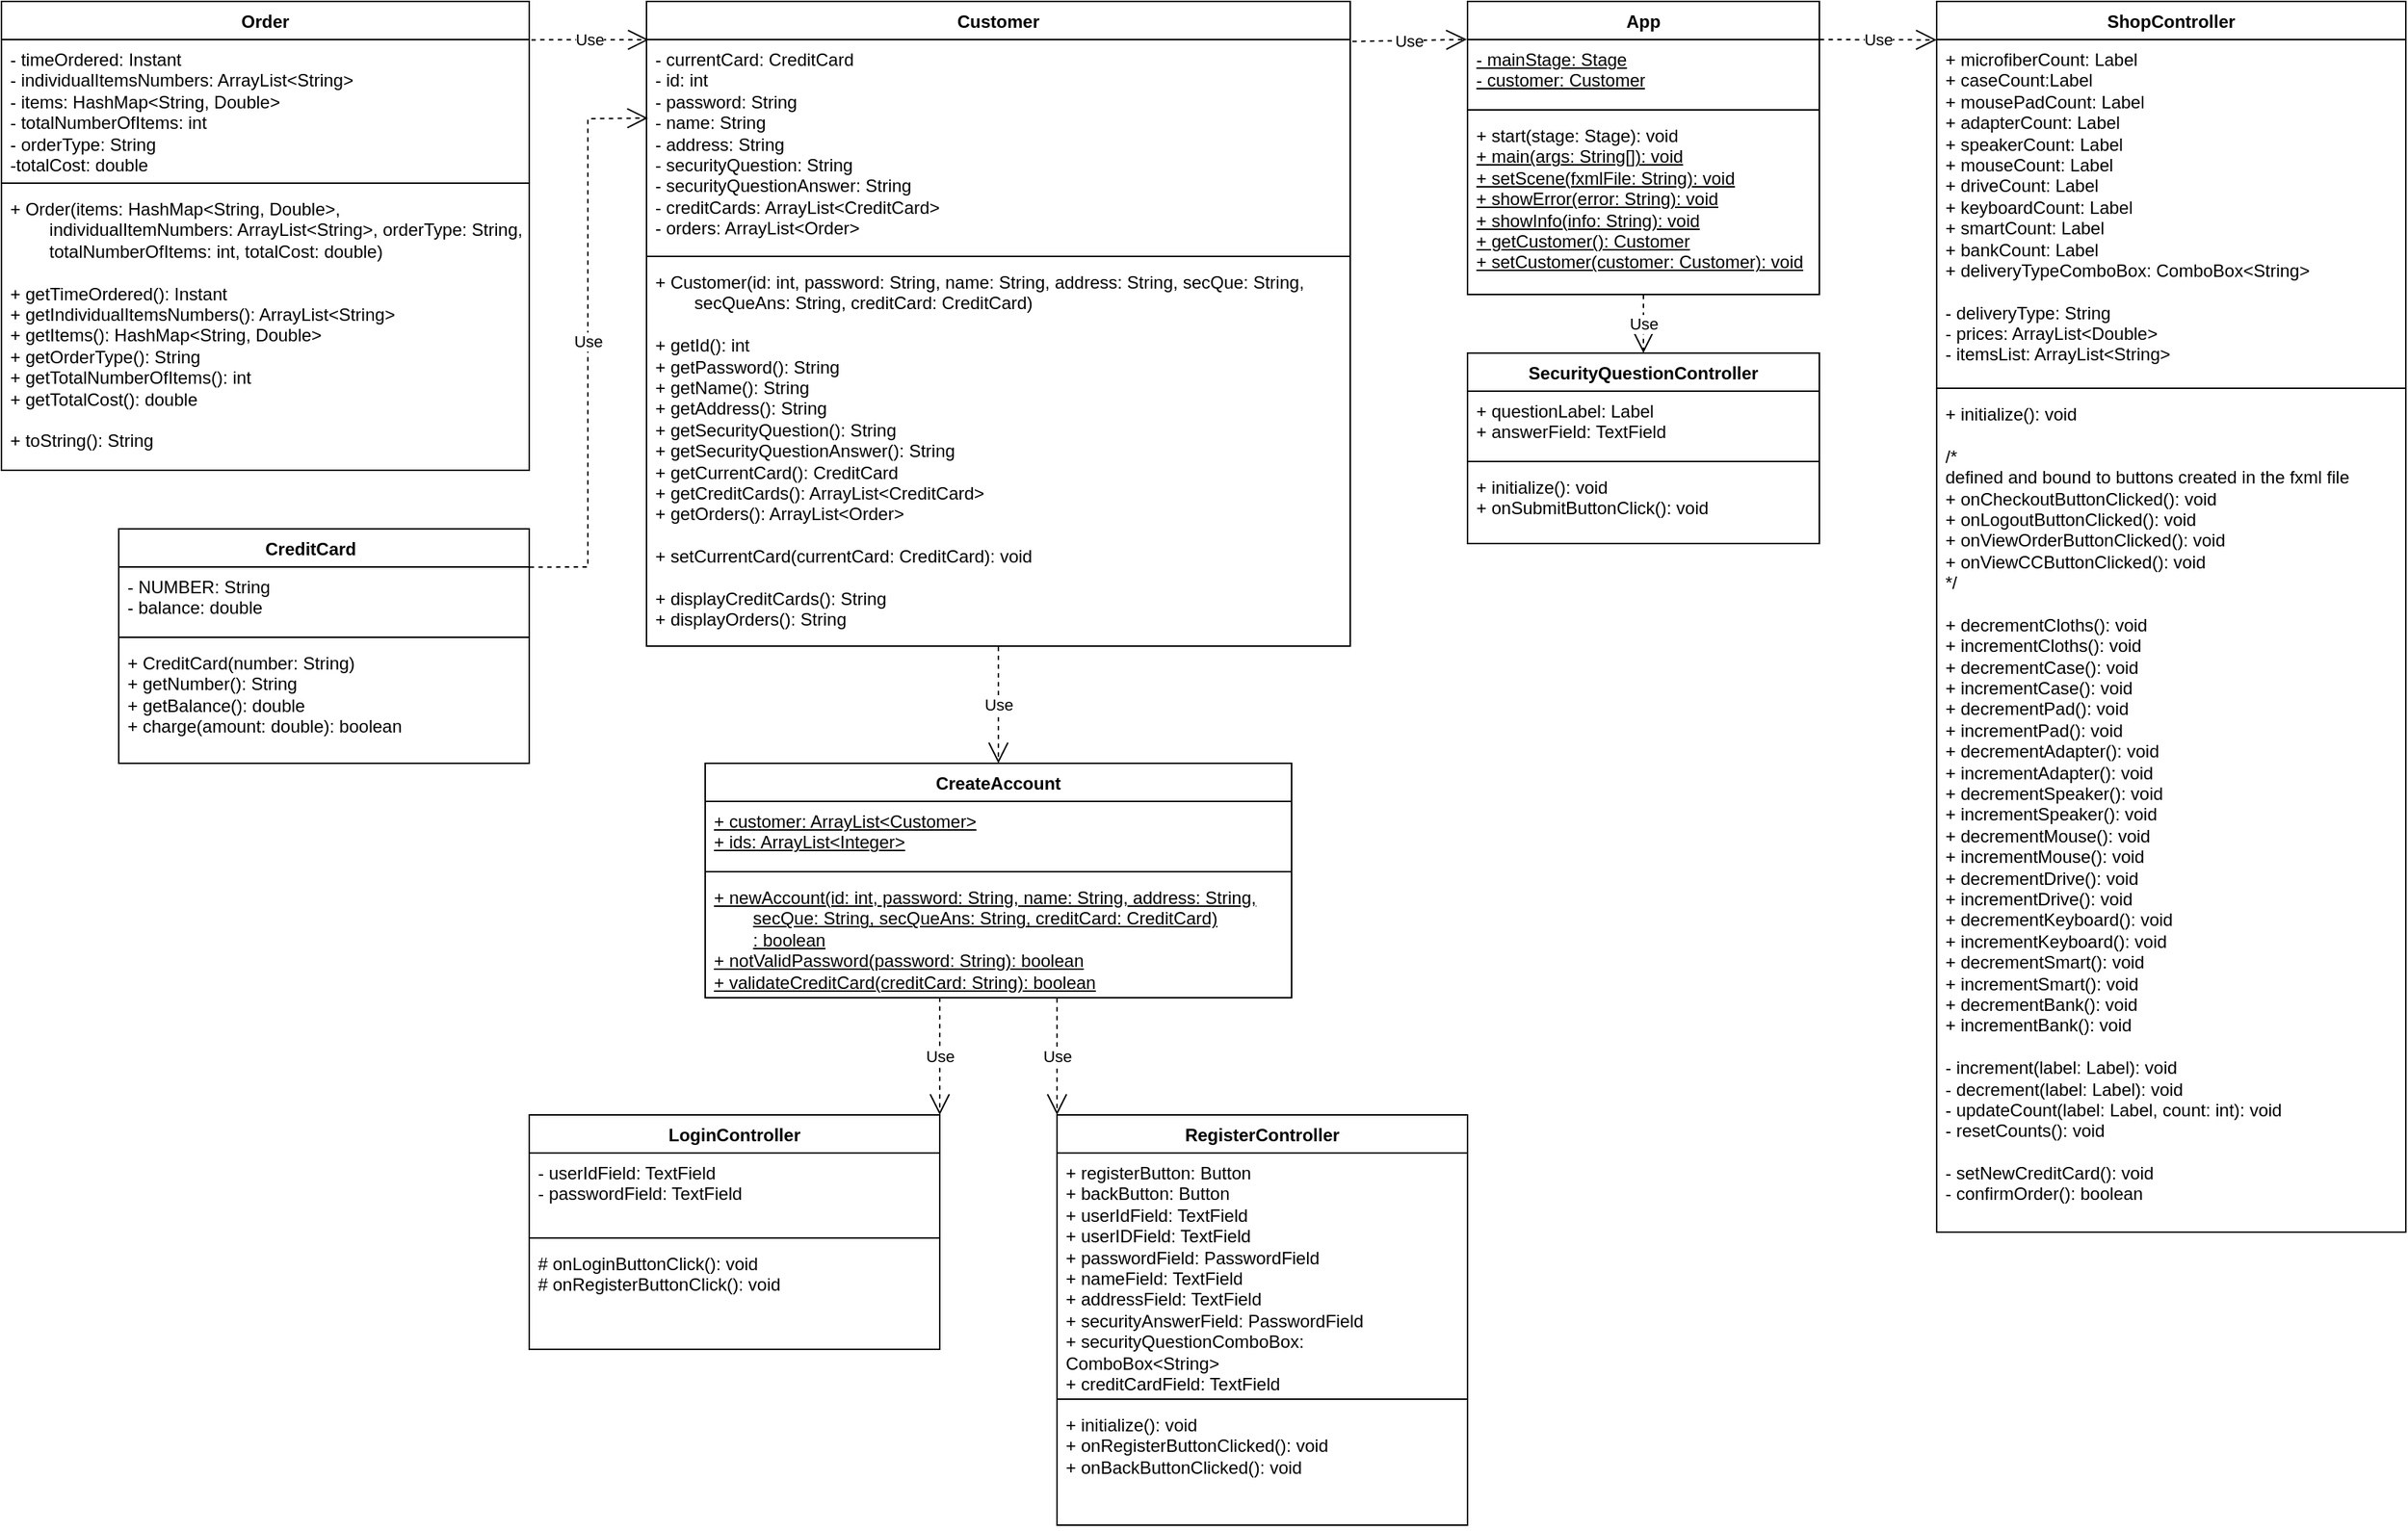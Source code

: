 <mxfile version="24.7.6">
  <diagram name="Page-1" id="fTPm5DQP8wG06u_MqmHy">
    <mxGraphModel dx="2843" dy="879" grid="1" gridSize="10" guides="1" tooltips="1" connect="1" arrows="1" fold="1" page="0" pageScale="1" pageWidth="827" pageHeight="1169" math="0" shadow="0">
      <root>
        <mxCell id="0" />
        <mxCell id="1" parent="0" />
        <mxCell id="paJCLaprDeNDW_XptjoM-1" value="App" style="swimlane;fontStyle=1;align=center;verticalAlign=top;childLayout=stackLayout;horizontal=1;startSize=26;horizontalStack=0;resizeParent=1;resizeParentMax=0;resizeLast=0;collapsible=1;marginBottom=0;whiteSpace=wrap;html=1;" vertex="1" parent="1">
          <mxGeometry x="200" y="600" width="240" height="200" as="geometry" />
        </mxCell>
        <mxCell id="paJCLaprDeNDW_XptjoM-2" value="&lt;div&gt;&lt;u&gt;- mainStage: Stage&lt;/u&gt;&lt;/div&gt;&lt;div&gt;&lt;u&gt;- customer: Customer&lt;br&gt;&lt;/u&gt;&lt;/div&gt;" style="text;strokeColor=none;fillColor=none;align=left;verticalAlign=top;spacingLeft=4;spacingRight=4;overflow=hidden;rotatable=0;points=[[0,0.5],[1,0.5]];portConstraint=eastwest;whiteSpace=wrap;html=1;" vertex="1" parent="paJCLaprDeNDW_XptjoM-1">
          <mxGeometry y="26" width="240" height="44" as="geometry" />
        </mxCell>
        <mxCell id="paJCLaprDeNDW_XptjoM-3" value="" style="line;strokeWidth=1;fillColor=none;align=left;verticalAlign=middle;spacingTop=-1;spacingLeft=3;spacingRight=3;rotatable=0;labelPosition=right;points=[];portConstraint=eastwest;strokeColor=inherit;" vertex="1" parent="paJCLaprDeNDW_XptjoM-1">
          <mxGeometry y="70" width="240" height="8" as="geometry" />
        </mxCell>
        <mxCell id="paJCLaprDeNDW_XptjoM-4" value="&lt;div&gt;+ start(stage: Stage): void&lt;/div&gt;&lt;div&gt;&lt;u&gt;+ main(args: String[]): void&lt;/u&gt;&lt;/div&gt;&lt;div&gt;&lt;u&gt;+ setScene(fxmlFile: String): void&lt;br&gt;&lt;/u&gt;&lt;/div&gt;&lt;div&gt;&lt;u&gt;+ showError(error: String): void&lt;/u&gt;&lt;/div&gt;&lt;div&gt;&lt;u&gt;+ showInfo(info: String): void&lt;/u&gt;&lt;/div&gt;&lt;div&gt;&lt;u&gt;+ getCustomer(): Customer&lt;/u&gt;&lt;/div&gt;&lt;div&gt;&lt;u&gt;+ setCustomer(customer: Customer): void&lt;/u&gt;&lt;br&gt;&lt;/div&gt;" style="text;strokeColor=none;fillColor=none;align=left;verticalAlign=top;spacingLeft=4;spacingRight=4;overflow=hidden;rotatable=0;points=[[0,0.5],[1,0.5]];portConstraint=eastwest;whiteSpace=wrap;html=1;" vertex="1" parent="paJCLaprDeNDW_XptjoM-1">
          <mxGeometry y="78" width="240" height="122" as="geometry" />
        </mxCell>
        <mxCell id="paJCLaprDeNDW_XptjoM-5" value="CreateAccount" style="swimlane;fontStyle=1;align=center;verticalAlign=top;childLayout=stackLayout;horizontal=1;startSize=26;horizontalStack=0;resizeParent=1;resizeParentMax=0;resizeLast=0;collapsible=1;marginBottom=0;whiteSpace=wrap;html=1;" vertex="1" parent="1">
          <mxGeometry x="-320" y="1120" width="400" height="160" as="geometry" />
        </mxCell>
        <mxCell id="paJCLaprDeNDW_XptjoM-6" value="&lt;div&gt;&lt;u&gt;+ customer: ArrayList&amp;lt;Customer&amp;gt;&lt;/u&gt;&lt;/div&gt;&lt;div&gt;&lt;u&gt;+ ids: ArrayList&amp;lt;Integer&amp;gt;&lt;br&gt;&lt;/u&gt;&lt;/div&gt;" style="text;strokeColor=none;fillColor=none;align=left;verticalAlign=top;spacingLeft=4;spacingRight=4;overflow=hidden;rotatable=0;points=[[0,0.5],[1,0.5]];portConstraint=eastwest;whiteSpace=wrap;html=1;" vertex="1" parent="paJCLaprDeNDW_XptjoM-5">
          <mxGeometry y="26" width="400" height="44" as="geometry" />
        </mxCell>
        <mxCell id="paJCLaprDeNDW_XptjoM-7" value="" style="line;strokeWidth=1;fillColor=none;align=left;verticalAlign=middle;spacingTop=-1;spacingLeft=3;spacingRight=3;rotatable=0;labelPosition=right;points=[];portConstraint=eastwest;strokeColor=inherit;" vertex="1" parent="paJCLaprDeNDW_XptjoM-5">
          <mxGeometry y="70" width="400" height="8" as="geometry" />
        </mxCell>
        <mxCell id="paJCLaprDeNDW_XptjoM-8" value="&lt;div&gt;&lt;u&gt;+ newAccount(id: int, password: String, name: String, address: String, &lt;/u&gt;&lt;span style=&quot;white-space: pre;&quot;&gt;&#x9;&lt;/span&gt;&lt;u&gt;secQue: String, secQueAns: String, creditCard: CreditCard)&lt;/u&gt;&lt;/div&gt;&lt;div&gt;&lt;span style=&quot;white-space: pre;&quot;&gt;&#x9;&lt;/span&gt;&lt;u&gt;: boolean&lt;/u&gt;&lt;/div&gt;&lt;div&gt;&lt;u&gt;+ notValidPassword(password: String): boolean&lt;/u&gt;&lt;/div&gt;&lt;div&gt;&lt;u&gt;+ validateCreditCard(creditCard: String): boolean&lt;br&gt;&lt;/u&gt;&lt;/div&gt;" style="text;strokeColor=none;fillColor=none;align=left;verticalAlign=top;spacingLeft=4;spacingRight=4;overflow=hidden;rotatable=0;points=[[0,0.5],[1,0.5]];portConstraint=eastwest;whiteSpace=wrap;html=1;" vertex="1" parent="paJCLaprDeNDW_XptjoM-5">
          <mxGeometry y="78" width="400" height="82" as="geometry" />
        </mxCell>
        <mxCell id="paJCLaprDeNDW_XptjoM-17" value="CreditCard&lt;span style=&quot;white-space: pre;&quot;&gt;&#x9;&lt;/span&gt;" style="swimlane;fontStyle=1;align=center;verticalAlign=top;childLayout=stackLayout;horizontal=1;startSize=26;horizontalStack=0;resizeParent=1;resizeParentMax=0;resizeLast=0;collapsible=1;marginBottom=0;whiteSpace=wrap;html=1;" vertex="1" parent="1">
          <mxGeometry x="-720" y="960" width="280" height="160" as="geometry" />
        </mxCell>
        <mxCell id="paJCLaprDeNDW_XptjoM-18" value="&lt;div&gt;- NUMBER: String&lt;/div&gt;&lt;div&gt;- balance: double&lt;br&gt;&lt;/div&gt;" style="text;strokeColor=none;fillColor=none;align=left;verticalAlign=top;spacingLeft=4;spacingRight=4;overflow=hidden;rotatable=0;points=[[0,0.5],[1,0.5]];portConstraint=eastwest;whiteSpace=wrap;html=1;" vertex="1" parent="paJCLaprDeNDW_XptjoM-17">
          <mxGeometry y="26" width="280" height="44" as="geometry" />
        </mxCell>
        <mxCell id="paJCLaprDeNDW_XptjoM-19" value="" style="line;strokeWidth=1;fillColor=none;align=left;verticalAlign=middle;spacingTop=-1;spacingLeft=3;spacingRight=3;rotatable=0;labelPosition=right;points=[];portConstraint=eastwest;strokeColor=inherit;" vertex="1" parent="paJCLaprDeNDW_XptjoM-17">
          <mxGeometry y="70" width="280" height="8" as="geometry" />
        </mxCell>
        <mxCell id="paJCLaprDeNDW_XptjoM-20" value="&lt;div&gt;+ CreditCard(number: String)&lt;/div&gt;&lt;div&gt;+ getNumber(): String&lt;/div&gt;&lt;div&gt;+ getBalance(): double&lt;/div&gt;&lt;div&gt;+ charge(amount: double): boolean&lt;br&gt;&lt;/div&gt;" style="text;strokeColor=none;fillColor=none;align=left;verticalAlign=top;spacingLeft=4;spacingRight=4;overflow=hidden;rotatable=0;points=[[0,0.5],[1,0.5]];portConstraint=eastwest;whiteSpace=wrap;html=1;" vertex="1" parent="paJCLaprDeNDW_XptjoM-17">
          <mxGeometry y="78" width="280" height="82" as="geometry" />
        </mxCell>
        <mxCell id="paJCLaprDeNDW_XptjoM-21" value="Customer" style="swimlane;fontStyle=1;align=center;verticalAlign=top;childLayout=stackLayout;horizontal=1;startSize=26;horizontalStack=0;resizeParent=1;resizeParentMax=0;resizeLast=0;collapsible=1;marginBottom=0;whiteSpace=wrap;html=1;" vertex="1" parent="1">
          <mxGeometry x="-360" y="600" width="480" height="440" as="geometry" />
        </mxCell>
        <mxCell id="paJCLaprDeNDW_XptjoM-22" value="&lt;div&gt;- currentCard: CreditCard&lt;/div&gt;&lt;div&gt;- id: int&lt;/div&gt;&lt;div&gt;- password: String&lt;/div&gt;&lt;div&gt;- name: String&lt;/div&gt;&lt;div&gt;- address: String&lt;/div&gt;&lt;div&gt;- securityQuestion: String&lt;br&gt;&lt;/div&gt;&lt;div&gt;- securityQuestionAnswer: String&lt;/div&gt;&lt;div&gt;- creditCards: ArrayList&amp;lt;CreditCard&amp;gt;&lt;/div&gt;&lt;div&gt;- orders: ArrayList&amp;lt;Order&amp;gt;&lt;br&gt;&lt;/div&gt;" style="text;strokeColor=none;fillColor=none;align=left;verticalAlign=top;spacingLeft=4;spacingRight=4;overflow=hidden;rotatable=0;points=[[0,0.5],[1,0.5]];portConstraint=eastwest;whiteSpace=wrap;html=1;" vertex="1" parent="paJCLaprDeNDW_XptjoM-21">
          <mxGeometry y="26" width="480" height="144" as="geometry" />
        </mxCell>
        <mxCell id="paJCLaprDeNDW_XptjoM-23" value="" style="line;strokeWidth=1;fillColor=none;align=left;verticalAlign=middle;spacingTop=-1;spacingLeft=3;spacingRight=3;rotatable=0;labelPosition=right;points=[];portConstraint=eastwest;strokeColor=inherit;" vertex="1" parent="paJCLaprDeNDW_XptjoM-21">
          <mxGeometry y="170" width="480" height="8" as="geometry" />
        </mxCell>
        <mxCell id="paJCLaprDeNDW_XptjoM-24" value="&lt;div&gt;+ Customer(id: int, password: String, name: String, address: String, secQue: String, &lt;span style=&quot;white-space: pre;&quot;&gt;&#x9;&lt;/span&gt;secQueAns: String, creditCard: CreditCard)&lt;/div&gt;&lt;div&gt;&lt;br&gt;&lt;/div&gt;&lt;div&gt;+ getId(): int&lt;/div&gt;&lt;div&gt;+ getPassword(): String&lt;/div&gt;&lt;div&gt;+ getName(): String&lt;/div&gt;&lt;div&gt;+ getAddress(): String&lt;/div&gt;&lt;div&gt;+ getSecurityQuestion(): String&lt;/div&gt;&lt;div&gt;+ getSecurityQuestionAnswer(): String&lt;/div&gt;&lt;div&gt;+ getCurrentCard(): CreditCard&lt;/div&gt;&lt;div&gt;+ getCreditCards(): ArrayList&amp;lt;CreditCard&amp;gt;&lt;/div&gt;&lt;div&gt;+ getOrders(): ArrayList&amp;lt;Order&amp;gt;&lt;/div&gt;&lt;div&gt;&lt;br&gt;&lt;/div&gt;&lt;div&gt;+ setCurrentCard(currentCard: CreditCard): void&lt;/div&gt;&lt;div&gt;&lt;br&gt;&lt;/div&gt;&lt;div&gt;+ displayCreditCards(): String&lt;/div&gt;&lt;div&gt;+ displayOrders(): String&lt;br&gt;&lt;/div&gt;" style="text;strokeColor=none;fillColor=none;align=left;verticalAlign=top;spacingLeft=4;spacingRight=4;overflow=hidden;rotatable=0;points=[[0,0.5],[1,0.5]];portConstraint=eastwest;whiteSpace=wrap;html=1;" vertex="1" parent="paJCLaprDeNDW_XptjoM-21">
          <mxGeometry y="178" width="480" height="262" as="geometry" />
        </mxCell>
        <mxCell id="paJCLaprDeNDW_XptjoM-26" value="Use" style="endArrow=open;endSize=12;dashed=1;html=1;rounded=0;exitX=0.5;exitY=1.002;exitDx=0;exitDy=0;exitPerimeter=0;entryX=0.5;entryY=0;entryDx=0;entryDy=0;" edge="1" parent="1" source="paJCLaprDeNDW_XptjoM-24" target="paJCLaprDeNDW_XptjoM-5">
          <mxGeometry width="160" relative="1" as="geometry">
            <mxPoint x="-90" y="940" as="sourcePoint" />
            <mxPoint x="70" y="940" as="targetPoint" />
          </mxGeometry>
        </mxCell>
        <mxCell id="paJCLaprDeNDW_XptjoM-27" value="Use" style="endArrow=open;endSize=12;dashed=1;html=1;rounded=0;exitX=1.003;exitY=0.009;exitDx=0;exitDy=0;exitPerimeter=0;entryX=-0.002;entryY=-0.002;entryDx=0;entryDy=0;entryPerimeter=0;" edge="1" parent="1" source="paJCLaprDeNDW_XptjoM-22" target="paJCLaprDeNDW_XptjoM-2">
          <mxGeometry width="160" relative="1" as="geometry">
            <mxPoint x="-30" y="710" as="sourcePoint" />
            <mxPoint x="130" y="710" as="targetPoint" />
          </mxGeometry>
        </mxCell>
        <mxCell id="paJCLaprDeNDW_XptjoM-28" value="LoginController" style="swimlane;fontStyle=1;align=center;verticalAlign=top;childLayout=stackLayout;horizontal=1;startSize=26;horizontalStack=0;resizeParent=1;resizeParentMax=0;resizeLast=0;collapsible=1;marginBottom=0;whiteSpace=wrap;html=1;" vertex="1" parent="1">
          <mxGeometry x="-440" y="1360" width="280" height="160" as="geometry" />
        </mxCell>
        <mxCell id="paJCLaprDeNDW_XptjoM-29" value="&lt;div&gt;- userIdField: TextField&lt;/div&gt;&lt;div&gt;- passwordField: TextField&lt;br&gt;&lt;/div&gt;" style="text;strokeColor=none;fillColor=none;align=left;verticalAlign=top;spacingLeft=4;spacingRight=4;overflow=hidden;rotatable=0;points=[[0,0.5],[1,0.5]];portConstraint=eastwest;whiteSpace=wrap;html=1;" vertex="1" parent="paJCLaprDeNDW_XptjoM-28">
          <mxGeometry y="26" width="280" height="54" as="geometry" />
        </mxCell>
        <mxCell id="paJCLaprDeNDW_XptjoM-30" value="" style="line;strokeWidth=1;fillColor=none;align=left;verticalAlign=middle;spacingTop=-1;spacingLeft=3;spacingRight=3;rotatable=0;labelPosition=right;points=[];portConstraint=eastwest;strokeColor=inherit;" vertex="1" parent="paJCLaprDeNDW_XptjoM-28">
          <mxGeometry y="80" width="280" height="8" as="geometry" />
        </mxCell>
        <mxCell id="paJCLaprDeNDW_XptjoM-31" value="&lt;div&gt;# onLoginButtonClick(): void&lt;/div&gt;&lt;div&gt;# onRegisterButtonClick(): void&lt;br&gt;&lt;/div&gt;" style="text;strokeColor=none;fillColor=none;align=left;verticalAlign=top;spacingLeft=4;spacingRight=4;overflow=hidden;rotatable=0;points=[[0,0.5],[1,0.5]];portConstraint=eastwest;whiteSpace=wrap;html=1;" vertex="1" parent="paJCLaprDeNDW_XptjoM-28">
          <mxGeometry y="88" width="280" height="72" as="geometry" />
        </mxCell>
        <mxCell id="paJCLaprDeNDW_XptjoM-32" value="Order" style="swimlane;fontStyle=1;align=center;verticalAlign=top;childLayout=stackLayout;horizontal=1;startSize=26;horizontalStack=0;resizeParent=1;resizeParentMax=0;resizeLast=0;collapsible=1;marginBottom=0;whiteSpace=wrap;html=1;" vertex="1" parent="1">
          <mxGeometry x="-800" y="600" width="360" height="320" as="geometry" />
        </mxCell>
        <mxCell id="paJCLaprDeNDW_XptjoM-33" value="&lt;div&gt;- timeOrdered: Instant&lt;/div&gt;&lt;div&gt;- individualItemsNumbers: ArrayList&amp;lt;String&amp;gt;&lt;/div&gt;&lt;div&gt;- items: HashMap&amp;lt;String, Double&amp;gt;&lt;/div&gt;&lt;div&gt;- totalNumberOfItems: int&lt;/div&gt;&lt;div&gt;- orderType: String&lt;/div&gt;&lt;div&gt;-totalCost: double&lt;br&gt;&lt;/div&gt;" style="text;strokeColor=none;fillColor=none;align=left;verticalAlign=top;spacingLeft=4;spacingRight=4;overflow=hidden;rotatable=0;points=[[0,0.5],[1,0.5]];portConstraint=eastwest;whiteSpace=wrap;html=1;" vertex="1" parent="paJCLaprDeNDW_XptjoM-32">
          <mxGeometry y="26" width="360" height="94" as="geometry" />
        </mxCell>
        <mxCell id="paJCLaprDeNDW_XptjoM-34" value="" style="line;strokeWidth=1;fillColor=none;align=left;verticalAlign=middle;spacingTop=-1;spacingLeft=3;spacingRight=3;rotatable=0;labelPosition=right;points=[];portConstraint=eastwest;strokeColor=inherit;" vertex="1" parent="paJCLaprDeNDW_XptjoM-32">
          <mxGeometry y="120" width="360" height="8" as="geometry" />
        </mxCell>
        <mxCell id="paJCLaprDeNDW_XptjoM-35" value="&lt;div&gt;+ Order(items: HashMap&amp;lt;String, Double&amp;gt;, &lt;span style=&quot;white-space: pre;&quot;&gt;&#x9;&lt;/span&gt;individualItemNumbers: ArrayList&amp;lt;String&amp;gt;, orderType: String, &lt;span style=&quot;white-space: pre;&quot;&gt;&#x9;&lt;/span&gt;totalNumberOfItems: int, totalCost: double)&lt;/div&gt;&lt;div&gt;&lt;br&gt;&lt;/div&gt;&lt;div&gt;+ getTimeOrdered(): Instant&lt;/div&gt;&lt;div&gt;+ getIndividualItemsNumbers(): ArrayList&amp;lt;String&amp;gt;&lt;/div&gt;&lt;div&gt;+ getItems(): HashMap&amp;lt;String, Double&amp;gt;&lt;/div&gt;&lt;div&gt;+ getOrderType(): String&lt;/div&gt;&lt;div&gt;+ getTotalNumberOfItems(): int&lt;/div&gt;&lt;div&gt;+ getTotalCost(): double&lt;/div&gt;&lt;div&gt;&lt;br&gt;&lt;/div&gt;&lt;div&gt;+ toString(): String&lt;br&gt;&lt;/div&gt;" style="text;strokeColor=none;fillColor=none;align=left;verticalAlign=top;spacingLeft=4;spacingRight=4;overflow=hidden;rotatable=0;points=[[0,0.5],[1,0.5]];portConstraint=eastwest;whiteSpace=wrap;html=1;" vertex="1" parent="paJCLaprDeNDW_XptjoM-32">
          <mxGeometry y="128" width="360" height="192" as="geometry" />
        </mxCell>
        <mxCell id="paJCLaprDeNDW_XptjoM-36" value="Use" style="endArrow=open;endSize=12;dashed=1;html=1;rounded=0;exitX=1.004;exitY=0.002;exitDx=0;exitDy=0;exitPerimeter=0;entryX=0.003;entryY=0.001;entryDx=0;entryDy=0;entryPerimeter=0;" edge="1" parent="1" source="paJCLaprDeNDW_XptjoM-33" target="paJCLaprDeNDW_XptjoM-22">
          <mxGeometry width="160" relative="1" as="geometry">
            <mxPoint x="-420" y="780" as="sourcePoint" />
            <mxPoint x="-260" y="780" as="targetPoint" />
          </mxGeometry>
        </mxCell>
        <mxCell id="paJCLaprDeNDW_XptjoM-37" value="Use" style="endArrow=open;endSize=12;dashed=1;html=1;rounded=0;exitX=1.001;exitY=0.003;exitDx=0;exitDy=0;exitPerimeter=0;entryX=0.002;entryY=0.372;entryDx=0;entryDy=0;entryPerimeter=0;" edge="1" parent="1" source="paJCLaprDeNDW_XptjoM-18" target="paJCLaprDeNDW_XptjoM-22">
          <mxGeometry width="160" relative="1" as="geometry">
            <mxPoint x="-440" y="890" as="sourcePoint" />
            <mxPoint x="-380" y="710" as="targetPoint" />
            <Array as="points">
              <mxPoint x="-400" y="986" />
              <mxPoint x="-400" y="680" />
            </Array>
          </mxGeometry>
        </mxCell>
        <mxCell id="paJCLaprDeNDW_XptjoM-38" value="RegisterController" style="swimlane;fontStyle=1;align=center;verticalAlign=top;childLayout=stackLayout;horizontal=1;startSize=26;horizontalStack=0;resizeParent=1;resizeParentMax=0;resizeLast=0;collapsible=1;marginBottom=0;whiteSpace=wrap;html=1;" vertex="1" parent="1">
          <mxGeometry x="-80" y="1360" width="280" height="280" as="geometry" />
        </mxCell>
        <mxCell id="paJCLaprDeNDW_XptjoM-39" value="&lt;div&gt;&lt;div&gt;+ registerButton: Button&lt;/div&gt;&lt;/div&gt;&lt;div&gt;+ backButton: Button&lt;/div&gt;&lt;div&gt;+ userIdField: TextField&lt;br&gt;&lt;/div&gt;&lt;div&gt;+ userIDField: TextField&lt;/div&gt;&lt;div&gt;+ passwordField: PasswordField&lt;/div&gt;&lt;div&gt;+ nameField: TextField&lt;/div&gt;&lt;div&gt;+ addressField: TextField&lt;/div&gt;&lt;div&gt;+ securityAnswerField: PasswordField&lt;/div&gt;&lt;div&gt;+ securityQuestionComboBox: ComboBox&amp;lt;String&amp;gt;&lt;/div&gt;&lt;div&gt;+ creditCardField: TextField&lt;/div&gt;&lt;div&gt;- securityQuestion: String&lt;br&gt;&lt;/div&gt;" style="text;strokeColor=none;fillColor=none;align=left;verticalAlign=top;spacingLeft=4;spacingRight=4;overflow=hidden;rotatable=0;points=[[0,0.5],[1,0.5]];portConstraint=eastwest;whiteSpace=wrap;html=1;" vertex="1" parent="paJCLaprDeNDW_XptjoM-38">
          <mxGeometry y="26" width="280" height="164" as="geometry" />
        </mxCell>
        <mxCell id="paJCLaprDeNDW_XptjoM-40" value="" style="line;strokeWidth=1;fillColor=none;align=left;verticalAlign=middle;spacingTop=-1;spacingLeft=3;spacingRight=3;rotatable=0;labelPosition=right;points=[];portConstraint=eastwest;strokeColor=inherit;" vertex="1" parent="paJCLaprDeNDW_XptjoM-38">
          <mxGeometry y="190" width="280" height="8" as="geometry" />
        </mxCell>
        <mxCell id="paJCLaprDeNDW_XptjoM-41" value="&lt;div&gt;+ initialize(): void&lt;/div&gt;&lt;div&gt;+ onRegisterButtonClicked(): void&lt;/div&gt;&lt;div&gt;+ onBackButtonClicked(): void&lt;br&gt;&lt;/div&gt;" style="text;strokeColor=none;fillColor=none;align=left;verticalAlign=top;spacingLeft=4;spacingRight=4;overflow=hidden;rotatable=0;points=[[0,0.5],[1,0.5]];portConstraint=eastwest;whiteSpace=wrap;html=1;" vertex="1" parent="paJCLaprDeNDW_XptjoM-38">
          <mxGeometry y="198" width="280" height="82" as="geometry" />
        </mxCell>
        <mxCell id="paJCLaprDeNDW_XptjoM-47" value="Use" style="endArrow=open;endSize=12;dashed=1;html=1;rounded=0;exitX=0.4;exitY=0.998;exitDx=0;exitDy=0;exitPerimeter=0;entryX=1;entryY=0;entryDx=0;entryDy=0;" edge="1" parent="1" source="paJCLaprDeNDW_XptjoM-8" target="paJCLaprDeNDW_XptjoM-28">
          <mxGeometry width="160" relative="1" as="geometry">
            <mxPoint x="-200" y="1300" as="sourcePoint" />
            <mxPoint x="-40" y="1300" as="targetPoint" />
          </mxGeometry>
        </mxCell>
        <mxCell id="paJCLaprDeNDW_XptjoM-48" value="Use" style="endArrow=open;endSize=12;dashed=1;html=1;rounded=0;exitX=0.6;exitY=1.004;exitDx=0;exitDy=0;exitPerimeter=0;entryX=0;entryY=0;entryDx=0;entryDy=0;" edge="1" parent="1" source="paJCLaprDeNDW_XptjoM-8" target="paJCLaprDeNDW_XptjoM-38">
          <mxGeometry width="160" relative="1" as="geometry">
            <mxPoint x="-200" y="1300" as="sourcePoint" />
            <mxPoint x="-40" y="1300" as="targetPoint" />
          </mxGeometry>
        </mxCell>
        <mxCell id="paJCLaprDeNDW_XptjoM-49" value="SecurityQuestionController" style="swimlane;fontStyle=1;align=center;verticalAlign=top;childLayout=stackLayout;horizontal=1;startSize=26;horizontalStack=0;resizeParent=1;resizeParentMax=0;resizeLast=0;collapsible=1;marginBottom=0;whiteSpace=wrap;html=1;" vertex="1" parent="1">
          <mxGeometry x="200" y="840" width="240" height="130" as="geometry" />
        </mxCell>
        <mxCell id="paJCLaprDeNDW_XptjoM-50" value="&lt;div&gt;+ questionLabel: Label&lt;/div&gt;&lt;div&gt;+ answerField: TextField&lt;br&gt;&lt;/div&gt;" style="text;strokeColor=none;fillColor=none;align=left;verticalAlign=top;spacingLeft=4;spacingRight=4;overflow=hidden;rotatable=0;points=[[0,0.5],[1,0.5]];portConstraint=eastwest;whiteSpace=wrap;html=1;" vertex="1" parent="paJCLaprDeNDW_XptjoM-49">
          <mxGeometry y="26" width="240" height="44" as="geometry" />
        </mxCell>
        <mxCell id="paJCLaprDeNDW_XptjoM-51" value="" style="line;strokeWidth=1;fillColor=none;align=left;verticalAlign=middle;spacingTop=-1;spacingLeft=3;spacingRight=3;rotatable=0;labelPosition=right;points=[];portConstraint=eastwest;strokeColor=inherit;" vertex="1" parent="paJCLaprDeNDW_XptjoM-49">
          <mxGeometry y="70" width="240" height="8" as="geometry" />
        </mxCell>
        <mxCell id="paJCLaprDeNDW_XptjoM-52" value="&lt;div&gt;+ initialize(): void&lt;/div&gt;&lt;div&gt;+ onSubmitButtonClick(): void&lt;br&gt;&lt;/div&gt;" style="text;strokeColor=none;fillColor=none;align=left;verticalAlign=top;spacingLeft=4;spacingRight=4;overflow=hidden;rotatable=0;points=[[0,0.5],[1,0.5]];portConstraint=eastwest;whiteSpace=wrap;html=1;" vertex="1" parent="paJCLaprDeNDW_XptjoM-49">
          <mxGeometry y="78" width="240" height="52" as="geometry" />
        </mxCell>
        <mxCell id="paJCLaprDeNDW_XptjoM-53" value="Use" style="endArrow=open;endSize=12;dashed=1;html=1;rounded=0;exitX=0.5;exitY=1.002;exitDx=0;exitDy=0;exitPerimeter=0;entryX=0.5;entryY=0;entryDx=0;entryDy=0;" edge="1" parent="1" source="paJCLaprDeNDW_XptjoM-4" target="paJCLaprDeNDW_XptjoM-49">
          <mxGeometry width="160" relative="1" as="geometry">
            <mxPoint x="240" y="820" as="sourcePoint" />
            <mxPoint x="400" y="820" as="targetPoint" />
          </mxGeometry>
        </mxCell>
        <mxCell id="paJCLaprDeNDW_XptjoM-55" value="ShopController" style="swimlane;fontStyle=1;align=center;verticalAlign=top;childLayout=stackLayout;horizontal=1;startSize=26;horizontalStack=0;resizeParent=1;resizeParentMax=0;resizeLast=0;collapsible=1;marginBottom=0;whiteSpace=wrap;html=1;" vertex="1" parent="1">
          <mxGeometry x="520" y="600" width="320" height="840" as="geometry" />
        </mxCell>
        <mxCell id="paJCLaprDeNDW_XptjoM-56" value="&lt;div&gt;+ microfiberCount: Label&lt;/div&gt;&lt;div&gt;+ caseCount:Label&lt;/div&gt;&lt;div&gt;+ mousePadCount: Label&lt;/div&gt;&lt;div&gt;+ adapterCount: Label&lt;/div&gt;&lt;div&gt;+ speakerCount: Label&lt;/div&gt;&lt;div&gt;+ mouseCount: Label&lt;/div&gt;&lt;div&gt;+ driveCount: Label&lt;/div&gt;&lt;div&gt;+ keyboardCount: Label&lt;/div&gt;&lt;div&gt;+ smartCount: Label&lt;/div&gt;&lt;div&gt;+ bankCount: Label&lt;/div&gt;&lt;div&gt;+ deliveryTypeComboBox: ComboBox&amp;lt;String&amp;gt;&lt;/div&gt;&lt;div&gt;&lt;br&gt;&lt;/div&gt;&lt;div&gt;- deliveryType: String&lt;/div&gt;&lt;div&gt;- prices: ArrayList&amp;lt;Double&amp;gt;&lt;/div&gt;&lt;div&gt;- itemsList: ArrayList&amp;lt;String&amp;gt;&lt;br&gt;&lt;/div&gt;" style="text;strokeColor=none;fillColor=none;align=left;verticalAlign=top;spacingLeft=4;spacingRight=4;overflow=hidden;rotatable=0;points=[[0,0.5],[1,0.5]];portConstraint=eastwest;whiteSpace=wrap;html=1;" vertex="1" parent="paJCLaprDeNDW_XptjoM-55">
          <mxGeometry y="26" width="320" height="234" as="geometry" />
        </mxCell>
        <mxCell id="paJCLaprDeNDW_XptjoM-57" value="" style="line;strokeWidth=1;fillColor=none;align=left;verticalAlign=middle;spacingTop=-1;spacingLeft=3;spacingRight=3;rotatable=0;labelPosition=right;points=[];portConstraint=eastwest;strokeColor=inherit;" vertex="1" parent="paJCLaprDeNDW_XptjoM-55">
          <mxGeometry y="260" width="320" height="8" as="geometry" />
        </mxCell>
        <mxCell id="paJCLaprDeNDW_XptjoM-58" value="&lt;div&gt;+ initialize(): void&lt;/div&gt;&lt;div&gt;&lt;br&gt;&lt;/div&gt;&lt;div&gt;/*&amp;nbsp;&lt;/div&gt;&lt;div&gt;defined and bound to buttons created in the fxml file&lt;br&gt;&lt;/div&gt;&lt;div&gt;+ onCheckoutButtonClicked(): void&lt;/div&gt;&lt;div&gt;+ onLogoutButtonClicked(): void&lt;/div&gt;&lt;div&gt;+ onViewOrderButtonClicked(): void&lt;/div&gt;&lt;div&gt;+ onViewCCButtonClicked(): void&lt;/div&gt;&lt;div&gt;*/&lt;/div&gt;&lt;div&gt;&lt;br&gt;&lt;/div&gt;&lt;div&gt;+ decrementCloths(): void&lt;/div&gt;&lt;div&gt;+ incrementCloths(): void&lt;/div&gt;&lt;div&gt;&lt;div&gt;+ decrementCase(): void&lt;/div&gt;+ incrementCase(): void&lt;/div&gt;&lt;div&gt;&lt;div&gt;+ decrementPad(): void&lt;/div&gt;+ incrementPad(): void&lt;/div&gt;&lt;div&gt;&lt;div&gt;+ decrementAdapter(): void&lt;/div&gt;+ incrementAdapter(): void&lt;/div&gt;&lt;div&gt;&lt;div&gt;+ decrementSpeaker(): void&lt;/div&gt;+ incrementSpeaker(): void&lt;/div&gt;&lt;div&gt;&lt;div&gt;+ decrementMouse(): void&lt;/div&gt;+ incrementMouse(): void&lt;/div&gt;&lt;div&gt;&lt;div&gt;+ decrementDrive(): void&lt;/div&gt;+ incrementDrive(): void&lt;/div&gt;&lt;div&gt;&lt;div&gt;+ decrementKeyboard(): void&lt;/div&gt;+ incrementKeyboard(): void&lt;/div&gt;&lt;div&gt;&lt;div&gt;+ decrementSmart(): void&lt;/div&gt;+ incrementSmart(): void&lt;/div&gt;&lt;div&gt;&lt;div&gt;+ decrementBank(): void&lt;/div&gt;+ incrementBank(): void&lt;/div&gt;&lt;div&gt;&lt;br&gt;&lt;/div&gt;&lt;div&gt;- increment(label: Label): void&lt;/div&gt;&lt;div&gt;- decrement(label: Label): void&lt;/div&gt;&lt;div&gt;- updateCount(label: Label, count: int): void&lt;/div&gt;&lt;div&gt;- resetCounts(): void&lt;/div&gt;&lt;div&gt;&lt;br&gt;&lt;/div&gt;&lt;div&gt;- setNewCreditCard(): void&lt;/div&gt;&lt;div&gt;- confirmOrder(): boolean&lt;br&gt;&lt;/div&gt;" style="text;strokeColor=none;fillColor=none;align=left;verticalAlign=top;spacingLeft=4;spacingRight=4;overflow=hidden;rotatable=0;points=[[0,0.5],[1,0.5]];portConstraint=eastwest;whiteSpace=wrap;html=1;" vertex="1" parent="paJCLaprDeNDW_XptjoM-55">
          <mxGeometry y="268" width="320" height="572" as="geometry" />
        </mxCell>
        <mxCell id="paJCLaprDeNDW_XptjoM-59" value="Use" style="endArrow=open;endSize=12;dashed=1;html=1;rounded=0;exitX=1.001;exitY=0;exitDx=0;exitDy=0;exitPerimeter=0;entryX=0;entryY=0.001;entryDx=0;entryDy=0;entryPerimeter=0;" edge="1" parent="1" source="paJCLaprDeNDW_XptjoM-2" target="paJCLaprDeNDW_XptjoM-56">
          <mxGeometry width="160" relative="1" as="geometry">
            <mxPoint x="380" y="640" as="sourcePoint" />
            <mxPoint x="540" y="640" as="targetPoint" />
          </mxGeometry>
        </mxCell>
      </root>
    </mxGraphModel>
  </diagram>
</mxfile>

